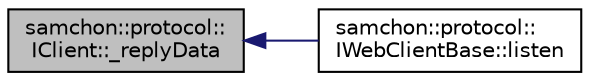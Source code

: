 digraph "samchon::protocol::IClient::_replyData"
{
  edge [fontname="Helvetica",fontsize="10",labelfontname="Helvetica",labelfontsize="10"];
  node [fontname="Helvetica",fontsize="10",shape=record];
  rankdir="LR";
  Node1 [label="samchon::protocol::\lIClient::_replyData",height=0.2,width=0.4,color="black", fillcolor="grey75", style="filled", fontcolor="black"];
  Node1 -> Node2 [dir="back",color="midnightblue",fontsize="10",style="solid",fontname="Helvetica"];
  Node2 [label="samchon::protocol::\lIWebClientBase::listen",height=0.2,width=0.4,color="black", fillcolor="white", style="filled",URL="$d0/d4f/classsamchon_1_1protocol_1_1IWebClientBase.html#aa930d9ab8a18553f31dce1333e7ed712",tooltip="Listens message from a related system. "];
}
